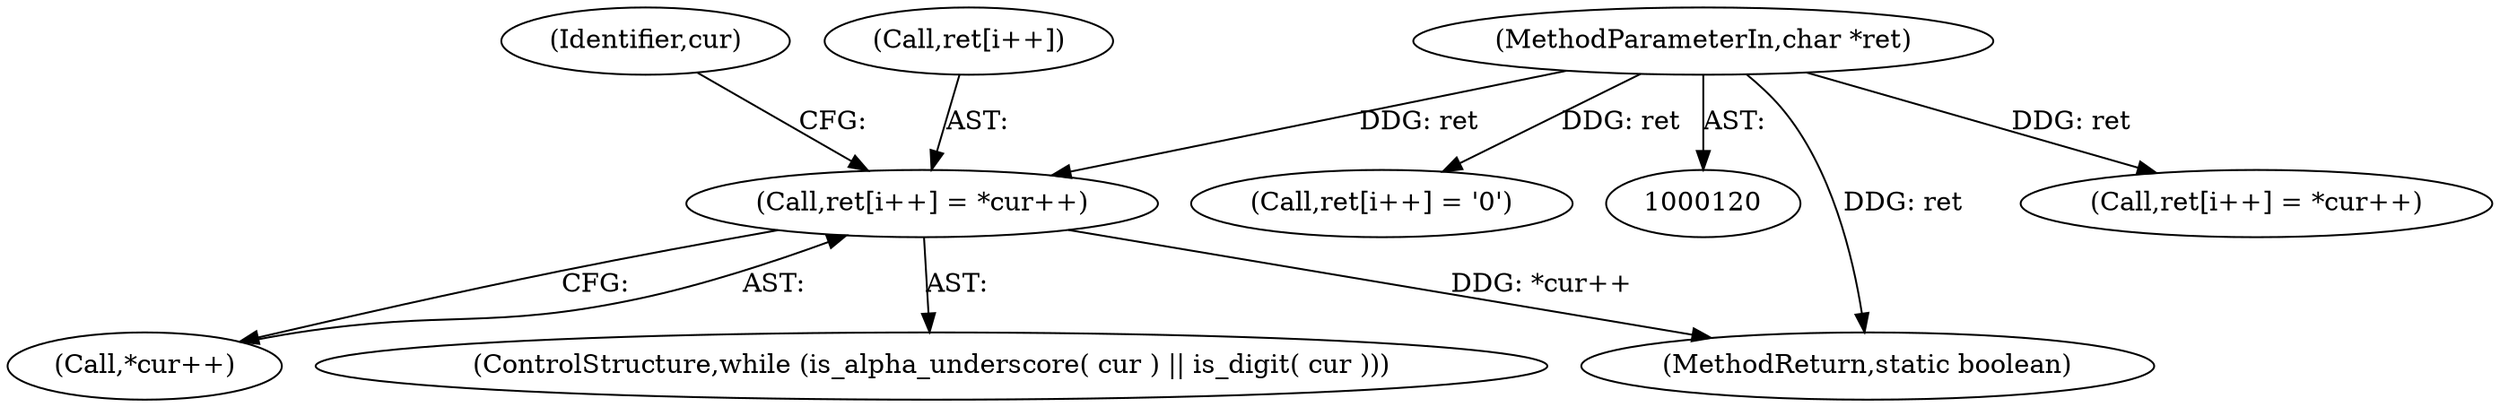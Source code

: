 digraph "0_virglrenderer_e534b51ca3c3cd25f3990589932a9ed711c59b27@array" {
"1000151" [label="(Call,ret[i++] = *cur++)"];
"1000122" [label="(MethodParameterIn,char *ret)"];
"1004155" [label="(MethodReturn,static boolean)"];
"1000152" [label="(Call,ret[i++])"];
"1000122" [label="(MethodParameterIn,char *ret)"];
"1000156" [label="(Call,*cur++)"];
"1000137" [label="(Call,ret[i++] = *cur++)"];
"1000159" [label="(Call,ret[i++] = '\0')"];
"1000145" [label="(ControlStructure,while (is_alpha_underscore( cur ) || is_digit( cur )))"];
"1000151" [label="(Call,ret[i++] = *cur++)"];
"1000148" [label="(Identifier,cur)"];
"1000151" -> "1000145"  [label="AST: "];
"1000151" -> "1000156"  [label="CFG: "];
"1000152" -> "1000151"  [label="AST: "];
"1000156" -> "1000151"  [label="AST: "];
"1000148" -> "1000151"  [label="CFG: "];
"1000151" -> "1004155"  [label="DDG: *cur++"];
"1000122" -> "1000151"  [label="DDG: ret"];
"1000122" -> "1000120"  [label="AST: "];
"1000122" -> "1004155"  [label="DDG: ret"];
"1000122" -> "1000137"  [label="DDG: ret"];
"1000122" -> "1000159"  [label="DDG: ret"];
}
